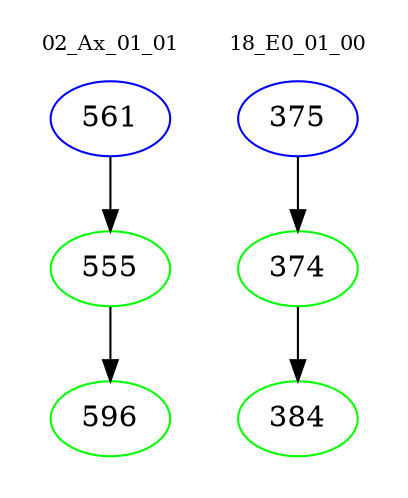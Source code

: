 digraph{
subgraph cluster_0 {
color = white
label = "02_Ax_01_01";
fontsize=10;
T0_561 [label="561", color="blue"]
T0_561 -> T0_555 [color="black"]
T0_555 [label="555", color="green"]
T0_555 -> T0_596 [color="black"]
T0_596 [label="596", color="green"]
}
subgraph cluster_1 {
color = white
label = "18_E0_01_00";
fontsize=10;
T1_375 [label="375", color="blue"]
T1_375 -> T1_374 [color="black"]
T1_374 [label="374", color="green"]
T1_374 -> T1_384 [color="black"]
T1_384 [label="384", color="green"]
}
}
